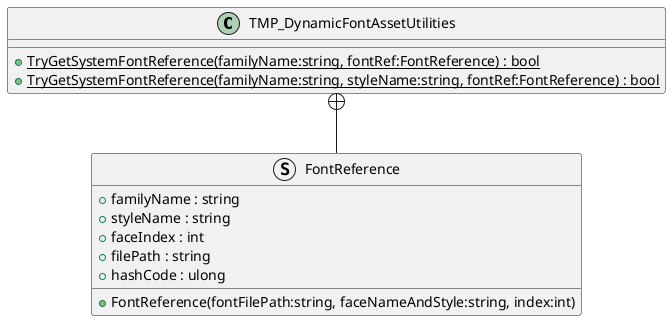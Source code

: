 @startuml
class TMP_DynamicFontAssetUtilities {
    + {static} TryGetSystemFontReference(familyName:string, fontRef:FontReference) : bool
    + {static} TryGetSystemFontReference(familyName:string, styleName:string, fontRef:FontReference) : bool
}
struct FontReference {
    + familyName : string
    + styleName : string
    + faceIndex : int
    + filePath : string
    + hashCode : ulong
    + FontReference(fontFilePath:string, faceNameAndStyle:string, index:int)
}
TMP_DynamicFontAssetUtilities +-- FontReference
@enduml
